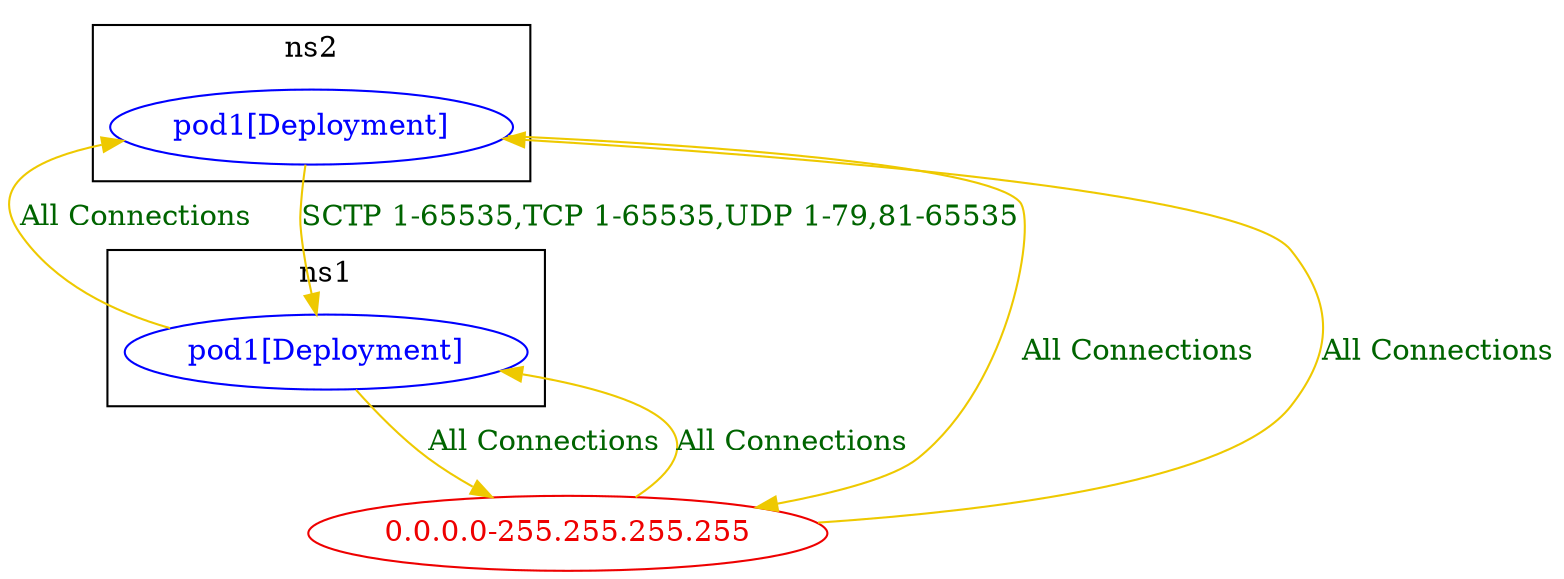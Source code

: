 digraph {
	subgraph "cluster_ns1" {
		color="black"
		fontcolor="black"
		"ns1/pod1[Deployment]" [label="pod1[Deployment]" color="blue" fontcolor="blue"]
		label="ns1"
	}
	subgraph "cluster_ns2" {
		color="black"
		fontcolor="black"
		"ns2/pod1[Deployment]" [label="pod1[Deployment]" color="blue" fontcolor="blue"]
		label="ns2"
	}
	"0.0.0.0-255.255.255.255" [label="0.0.0.0-255.255.255.255" color="red2" fontcolor="red2"]
	"0.0.0.0-255.255.255.255" -> "ns1/pod1[Deployment]" [label="All Connections" color="gold2" fontcolor="darkgreen" weight=0.5]
	"0.0.0.0-255.255.255.255" -> "ns2/pod1[Deployment]" [label="All Connections" color="gold2" fontcolor="darkgreen" weight=0.5]
	"ns1/pod1[Deployment]" -> "0.0.0.0-255.255.255.255" [label="All Connections" color="gold2" fontcolor="darkgreen" weight=1]
	"ns1/pod1[Deployment]" -> "ns2/pod1[Deployment]" [label="All Connections" color="gold2" fontcolor="darkgreen" weight=0.5]
	"ns2/pod1[Deployment]" -> "0.0.0.0-255.255.255.255" [label="All Connections" color="gold2" fontcolor="darkgreen" weight=1]
	"ns2/pod1[Deployment]" -> "ns1/pod1[Deployment]" [label="SCTP 1-65535,TCP 1-65535,UDP 1-79,81-65535" color="gold2" fontcolor="darkgreen" weight=1]
}